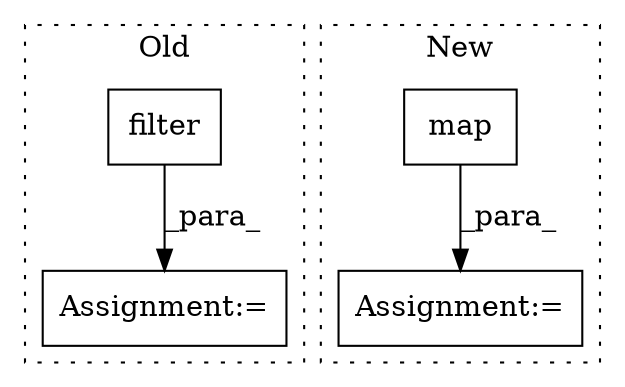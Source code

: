 digraph G {
subgraph cluster0 {
1 [label="filter" a="32" s="3759,3819" l="7,1" shape="box"];
3 [label="Assignment:=" a="7" s="3758" l="1" shape="box"];
label = "Old";
style="dotted";
}
subgraph cluster1 {
2 [label="map" a="32" s="3666,3705" l="4,1" shape="box"];
4 [label="Assignment:=" a="7" s="3768" l="12" shape="box"];
label = "New";
style="dotted";
}
1 -> 3 [label="_para_"];
2 -> 4 [label="_para_"];
}